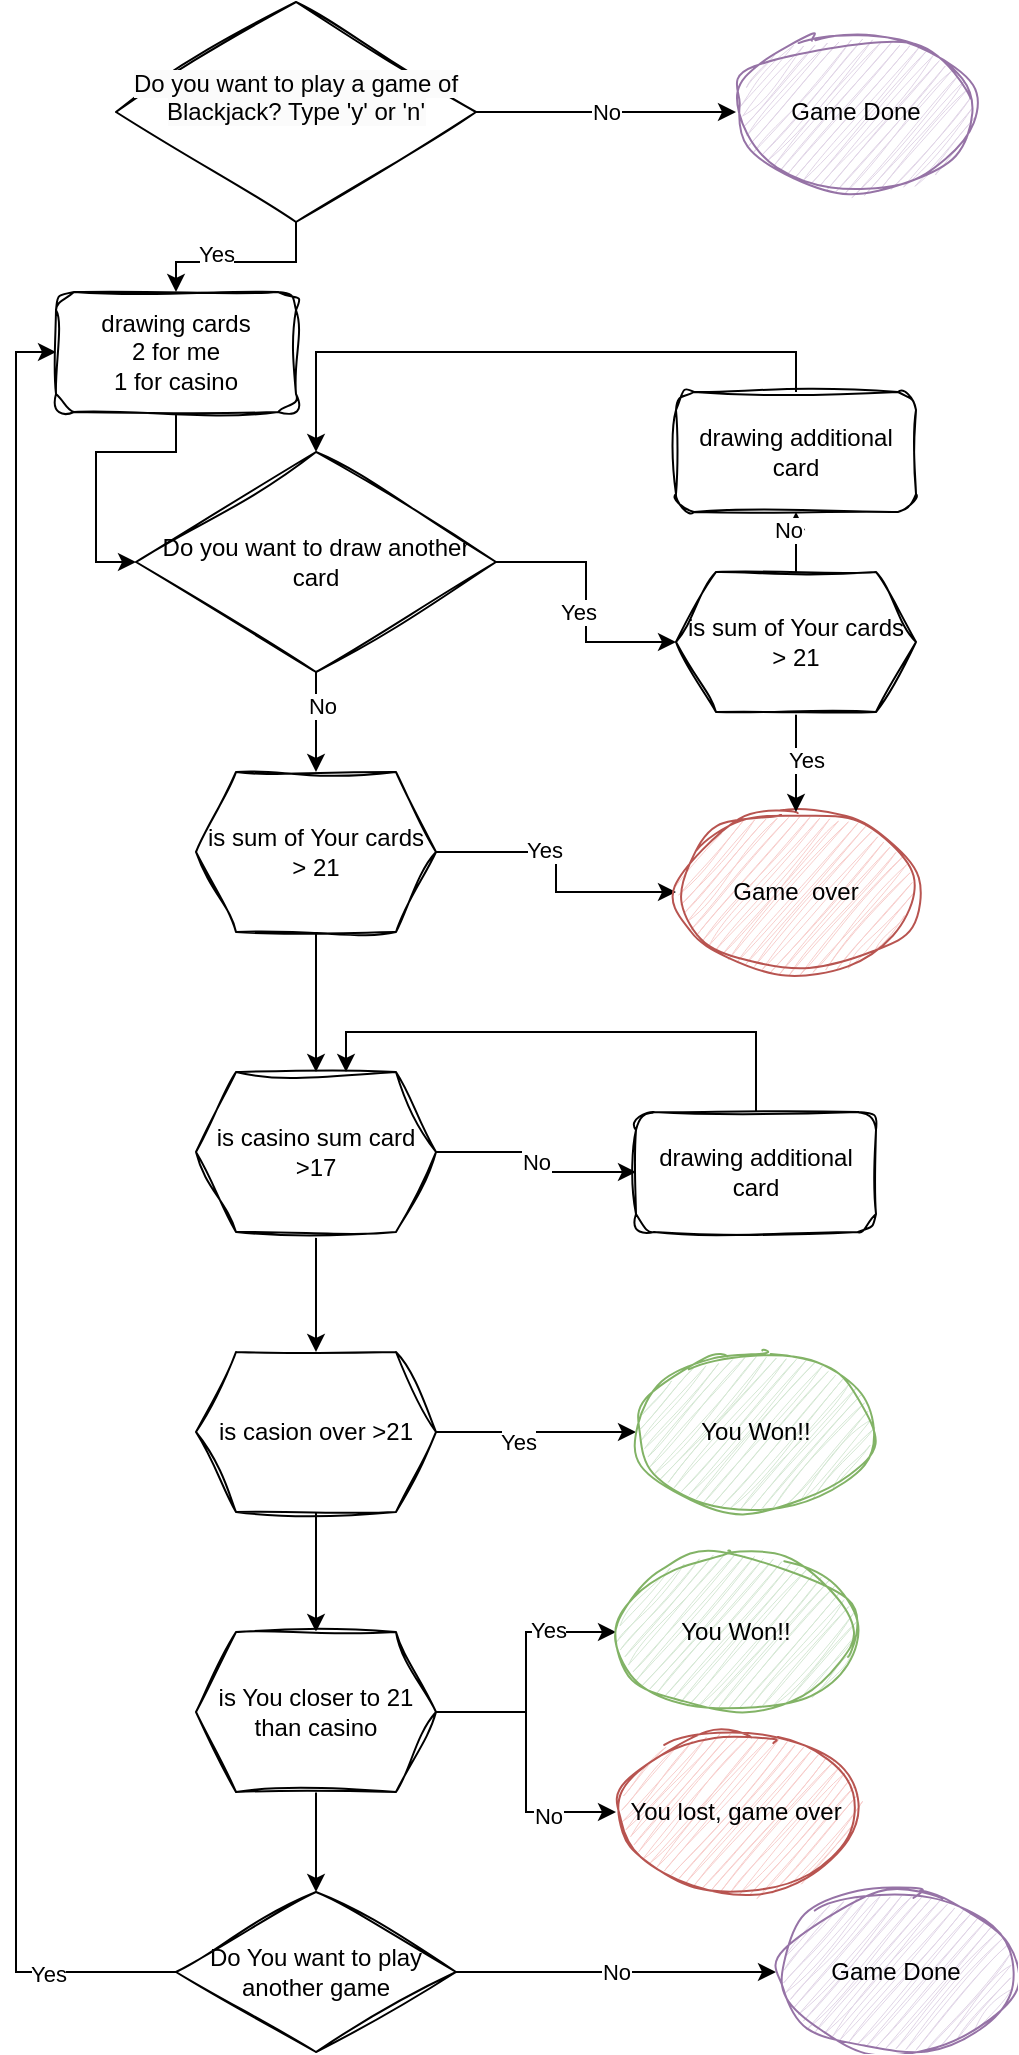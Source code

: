 <mxfile version="22.1.5" type="device">
  <diagram name="Page-1" id="aCiCUywvJL0bk7FQ87Bg">
    <mxGraphModel dx="1434" dy="758" grid="1" gridSize="10" guides="1" tooltips="1" connect="1" arrows="1" fold="1" page="1" pageScale="1" pageWidth="827" pageHeight="1169" math="0" shadow="0">
      <root>
        <mxCell id="0" />
        <mxCell id="1" parent="0" />
        <mxCell id="RYP4-DE4dK7c4bQPlyVr-72" style="edgeStyle=orthogonalEdgeStyle;rounded=0;orthogonalLoop=1;jettySize=auto;html=1;exitX=0.5;exitY=1;exitDx=0;exitDy=0;entryX=0;entryY=0.5;entryDx=0;entryDy=0;" edge="1" parent="1" source="RYP4-DE4dK7c4bQPlyVr-7" target="RYP4-DE4dK7c4bQPlyVr-71">
          <mxGeometry relative="1" as="geometry" />
        </mxCell>
        <mxCell id="RYP4-DE4dK7c4bQPlyVr-7" value="drawing cards&lt;br&gt;2 for me&lt;br&gt;1 for casino" style="rounded=1;whiteSpace=wrap;html=1;sketch=1;curveFitting=1;jiggle=2;" vertex="1" parent="1">
          <mxGeometry x="110" y="150" width="120" height="60" as="geometry" />
        </mxCell>
        <mxCell id="RYP4-DE4dK7c4bQPlyVr-73" style="edgeStyle=orthogonalEdgeStyle;rounded=0;orthogonalLoop=1;jettySize=auto;html=1;exitX=0.5;exitY=0;exitDx=0;exitDy=0;entryX=0.5;entryY=0;entryDx=0;entryDy=0;" edge="1" parent="1" source="RYP4-DE4dK7c4bQPlyVr-13" target="RYP4-DE4dK7c4bQPlyVr-71">
          <mxGeometry relative="1" as="geometry" />
        </mxCell>
        <mxCell id="RYP4-DE4dK7c4bQPlyVr-13" value="drawing additional card" style="rounded=1;whiteSpace=wrap;html=1;sketch=1;curveFitting=1;jiggle=2;" vertex="1" parent="1">
          <mxGeometry x="420" y="200" width="120" height="60" as="geometry" />
        </mxCell>
        <mxCell id="RYP4-DE4dK7c4bQPlyVr-27" style="edgeStyle=orthogonalEdgeStyle;rounded=0;orthogonalLoop=1;jettySize=auto;html=1;exitX=1;exitY=0.5;exitDx=0;exitDy=0;entryX=0;entryY=0.5;entryDx=0;entryDy=0;" edge="1" parent="1" source="RYP4-DE4dK7c4bQPlyVr-22" target="RYP4-DE4dK7c4bQPlyVr-26">
          <mxGeometry relative="1" as="geometry" />
        </mxCell>
        <mxCell id="RYP4-DE4dK7c4bQPlyVr-28" value="Yes" style="edgeLabel;html=1;align=center;verticalAlign=middle;resizable=0;points=[];" vertex="1" connectable="0" parent="RYP4-DE4dK7c4bQPlyVr-27">
          <mxGeometry x="-0.235" y="1" relative="1" as="geometry">
            <mxPoint as="offset" />
          </mxGeometry>
        </mxCell>
        <mxCell id="RYP4-DE4dK7c4bQPlyVr-37" style="edgeStyle=orthogonalEdgeStyle;rounded=0;orthogonalLoop=1;jettySize=auto;html=1;exitX=0.5;exitY=1;exitDx=0;exitDy=0;entryX=0.5;entryY=0;entryDx=0;entryDy=0;" edge="1" parent="1" source="RYP4-DE4dK7c4bQPlyVr-22" target="RYP4-DE4dK7c4bQPlyVr-36">
          <mxGeometry relative="1" as="geometry" />
        </mxCell>
        <mxCell id="RYP4-DE4dK7c4bQPlyVr-22" value="is sum of Your cards &amp;gt; 21" style="shape=hexagon;perimeter=hexagonPerimeter2;whiteSpace=wrap;html=1;fixedSize=1;sketch=1;curveFitting=1;jiggle=2;" vertex="1" parent="1">
          <mxGeometry x="180" y="390" width="120" height="80" as="geometry" />
        </mxCell>
        <mxCell id="RYP4-DE4dK7c4bQPlyVr-25" value="Game Done" style="ellipse;whiteSpace=wrap;html=1;fillColor=#e1d5e7;strokeColor=#9673a6;shadow=0;sketch=1;curveFitting=1;jiggle=2;" vertex="1" parent="1">
          <mxGeometry x="450" y="20" width="120" height="80" as="geometry" />
        </mxCell>
        <mxCell id="RYP4-DE4dK7c4bQPlyVr-26" value="Game&amp;nbsp; over" style="ellipse;whiteSpace=wrap;html=1;fillColor=#f8cecc;strokeColor=#b85450;sketch=1;curveFitting=1;jiggle=2;" vertex="1" parent="1">
          <mxGeometry x="420" y="410" width="120" height="80" as="geometry" />
        </mxCell>
        <mxCell id="RYP4-DE4dK7c4bQPlyVr-32" style="edgeStyle=orthogonalEdgeStyle;rounded=0;orthogonalLoop=1;jettySize=auto;html=1;exitX=0.5;exitY=1;exitDx=0;exitDy=0;entryX=0.5;entryY=0;entryDx=0;entryDy=0;" edge="1" parent="1" source="RYP4-DE4dK7c4bQPlyVr-31" target="RYP4-DE4dK7c4bQPlyVr-26">
          <mxGeometry relative="1" as="geometry" />
        </mxCell>
        <mxCell id="RYP4-DE4dK7c4bQPlyVr-33" value="Yes" style="edgeLabel;html=1;align=center;verticalAlign=middle;resizable=0;points=[];" vertex="1" connectable="0" parent="RYP4-DE4dK7c4bQPlyVr-32">
          <mxGeometry x="-0.033" y="5" relative="1" as="geometry">
            <mxPoint as="offset" />
          </mxGeometry>
        </mxCell>
        <mxCell id="RYP4-DE4dK7c4bQPlyVr-34" style="edgeStyle=orthogonalEdgeStyle;rounded=0;orthogonalLoop=1;jettySize=auto;html=1;exitX=0.5;exitY=0;exitDx=0;exitDy=0;entryX=0.5;entryY=1;entryDx=0;entryDy=0;" edge="1" parent="1" source="RYP4-DE4dK7c4bQPlyVr-31" target="RYP4-DE4dK7c4bQPlyVr-13">
          <mxGeometry relative="1" as="geometry" />
        </mxCell>
        <mxCell id="RYP4-DE4dK7c4bQPlyVr-35" value="No" style="edgeLabel;html=1;align=center;verticalAlign=middle;resizable=0;points=[];" vertex="1" connectable="0" parent="RYP4-DE4dK7c4bQPlyVr-34">
          <mxGeometry x="0.4" y="4" relative="1" as="geometry">
            <mxPoint as="offset" />
          </mxGeometry>
        </mxCell>
        <mxCell id="RYP4-DE4dK7c4bQPlyVr-31" value="is sum of Your cards &amp;gt; 21" style="shape=hexagon;perimeter=hexagonPerimeter2;whiteSpace=wrap;html=1;fixedSize=1;sketch=1;curveFitting=1;jiggle=2;" vertex="1" parent="1">
          <mxGeometry x="420" y="290" width="120" height="70" as="geometry" />
        </mxCell>
        <mxCell id="RYP4-DE4dK7c4bQPlyVr-39" value="No" style="edgeStyle=orthogonalEdgeStyle;rounded=0;orthogonalLoop=1;jettySize=auto;html=1;exitX=1;exitY=0.5;exitDx=0;exitDy=0;entryX=0;entryY=0.5;entryDx=0;entryDy=0;" edge="1" parent="1" source="RYP4-DE4dK7c4bQPlyVr-36" target="RYP4-DE4dK7c4bQPlyVr-38">
          <mxGeometry relative="1" as="geometry" />
        </mxCell>
        <mxCell id="RYP4-DE4dK7c4bQPlyVr-47" style="edgeStyle=orthogonalEdgeStyle;rounded=0;orthogonalLoop=1;jettySize=auto;html=1;exitX=0.5;exitY=1;exitDx=0;exitDy=0;entryX=0.5;entryY=0;entryDx=0;entryDy=0;" edge="1" parent="1" source="RYP4-DE4dK7c4bQPlyVr-36" target="RYP4-DE4dK7c4bQPlyVr-43">
          <mxGeometry relative="1" as="geometry" />
        </mxCell>
        <mxCell id="RYP4-DE4dK7c4bQPlyVr-36" value="is casino sum card &amp;gt;17" style="shape=hexagon;perimeter=hexagonPerimeter2;whiteSpace=wrap;html=1;fixedSize=1;sketch=1;curveFitting=1;jiggle=2;" vertex="1" parent="1">
          <mxGeometry x="180" y="540" width="120" height="80" as="geometry" />
        </mxCell>
        <mxCell id="RYP4-DE4dK7c4bQPlyVr-41" style="edgeStyle=orthogonalEdgeStyle;rounded=0;orthogonalLoop=1;jettySize=auto;html=1;exitX=0.5;exitY=0;exitDx=0;exitDy=0;entryX=0.625;entryY=0;entryDx=0;entryDy=0;" edge="1" parent="1" source="RYP4-DE4dK7c4bQPlyVr-38" target="RYP4-DE4dK7c4bQPlyVr-36">
          <mxGeometry relative="1" as="geometry" />
        </mxCell>
        <mxCell id="RYP4-DE4dK7c4bQPlyVr-38" value="drawing additional card" style="rounded=1;whiteSpace=wrap;html=1;sketch=1;curveFitting=1;jiggle=2;" vertex="1" parent="1">
          <mxGeometry x="400" y="560" width="120" height="60" as="geometry" />
        </mxCell>
        <mxCell id="RYP4-DE4dK7c4bQPlyVr-46" style="edgeStyle=orthogonalEdgeStyle;rounded=0;orthogonalLoop=1;jettySize=auto;html=1;exitX=1;exitY=0.5;exitDx=0;exitDy=0;entryX=0;entryY=0.5;entryDx=0;entryDy=0;" edge="1" parent="1" source="RYP4-DE4dK7c4bQPlyVr-43" target="RYP4-DE4dK7c4bQPlyVr-45">
          <mxGeometry relative="1" as="geometry" />
        </mxCell>
        <mxCell id="RYP4-DE4dK7c4bQPlyVr-48" value="Yes" style="edgeLabel;html=1;align=center;verticalAlign=middle;resizable=0;points=[];" vertex="1" connectable="0" parent="RYP4-DE4dK7c4bQPlyVr-46">
          <mxGeometry x="-0.183" y="-5" relative="1" as="geometry">
            <mxPoint as="offset" />
          </mxGeometry>
        </mxCell>
        <mxCell id="RYP4-DE4dK7c4bQPlyVr-52" style="edgeStyle=orthogonalEdgeStyle;rounded=0;orthogonalLoop=1;jettySize=auto;html=1;exitX=0.5;exitY=1;exitDx=0;exitDy=0;entryX=0.5;entryY=0;entryDx=0;entryDy=0;" edge="1" parent="1" source="RYP4-DE4dK7c4bQPlyVr-43" target="RYP4-DE4dK7c4bQPlyVr-51">
          <mxGeometry relative="1" as="geometry" />
        </mxCell>
        <mxCell id="RYP4-DE4dK7c4bQPlyVr-43" value="is casion over &amp;gt;21" style="shape=hexagon;perimeter=hexagonPerimeter2;whiteSpace=wrap;html=1;fixedSize=1;sketch=1;curveFitting=1;jiggle=2;" vertex="1" parent="1">
          <mxGeometry x="180" y="680" width="120" height="80" as="geometry" />
        </mxCell>
        <mxCell id="RYP4-DE4dK7c4bQPlyVr-45" value="You Won!!" style="ellipse;whiteSpace=wrap;html=1;fillColor=#d5e8d4;strokeColor=#82b366;shadow=0;sketch=1;curveFitting=1;jiggle=2;" vertex="1" parent="1">
          <mxGeometry x="400" y="680" width="120" height="80" as="geometry" />
        </mxCell>
        <mxCell id="RYP4-DE4dK7c4bQPlyVr-56" style="edgeStyle=orthogonalEdgeStyle;rounded=0;orthogonalLoop=1;jettySize=auto;html=1;exitX=1;exitY=0.5;exitDx=0;exitDy=0;entryX=0;entryY=0.5;entryDx=0;entryDy=0;" edge="1" parent="1" source="RYP4-DE4dK7c4bQPlyVr-51" target="RYP4-DE4dK7c4bQPlyVr-53">
          <mxGeometry relative="1" as="geometry" />
        </mxCell>
        <mxCell id="RYP4-DE4dK7c4bQPlyVr-58" value="Yes" style="edgeLabel;html=1;align=center;verticalAlign=middle;resizable=0;points=[];" vertex="1" connectable="0" parent="RYP4-DE4dK7c4bQPlyVr-56">
          <mxGeometry x="0.477" y="1" relative="1" as="geometry">
            <mxPoint as="offset" />
          </mxGeometry>
        </mxCell>
        <mxCell id="RYP4-DE4dK7c4bQPlyVr-57" style="edgeStyle=orthogonalEdgeStyle;rounded=0;orthogonalLoop=1;jettySize=auto;html=1;exitX=1;exitY=0.5;exitDx=0;exitDy=0;entryX=0;entryY=0.5;entryDx=0;entryDy=0;" edge="1" parent="1" source="RYP4-DE4dK7c4bQPlyVr-51" target="RYP4-DE4dK7c4bQPlyVr-55">
          <mxGeometry relative="1" as="geometry" />
        </mxCell>
        <mxCell id="RYP4-DE4dK7c4bQPlyVr-59" value="No" style="edgeLabel;html=1;align=center;verticalAlign=middle;resizable=0;points=[];" vertex="1" connectable="0" parent="RYP4-DE4dK7c4bQPlyVr-57">
          <mxGeometry x="0.514" y="-2" relative="1" as="geometry">
            <mxPoint as="offset" />
          </mxGeometry>
        </mxCell>
        <mxCell id="RYP4-DE4dK7c4bQPlyVr-80" style="edgeStyle=orthogonalEdgeStyle;rounded=0;orthogonalLoop=1;jettySize=auto;html=1;exitX=0.5;exitY=1;exitDx=0;exitDy=0;entryX=0.5;entryY=0;entryDx=0;entryDy=0;" edge="1" parent="1" source="RYP4-DE4dK7c4bQPlyVr-51" target="RYP4-DE4dK7c4bQPlyVr-78">
          <mxGeometry relative="1" as="geometry" />
        </mxCell>
        <mxCell id="RYP4-DE4dK7c4bQPlyVr-51" value="is You closer to 21 than casino" style="shape=hexagon;perimeter=hexagonPerimeter2;whiteSpace=wrap;html=1;fixedSize=1;sketch=1;curveFitting=1;jiggle=2;" vertex="1" parent="1">
          <mxGeometry x="180" y="820" width="120" height="80" as="geometry" />
        </mxCell>
        <mxCell id="RYP4-DE4dK7c4bQPlyVr-53" value="You Won!!" style="ellipse;whiteSpace=wrap;html=1;fillColor=#d5e8d4;strokeColor=#82b366;shadow=0;sketch=1;curveFitting=1;jiggle=2;" vertex="1" parent="1">
          <mxGeometry x="390" y="780" width="120" height="80" as="geometry" />
        </mxCell>
        <mxCell id="RYP4-DE4dK7c4bQPlyVr-55" value="You lost, game over" style="ellipse;whiteSpace=wrap;html=1;fillColor=#f8cecc;strokeColor=#b85450;sketch=1;curveFitting=1;jiggle=2;" vertex="1" parent="1">
          <mxGeometry x="390" y="870" width="120" height="80" as="geometry" />
        </mxCell>
        <mxCell id="RYP4-DE4dK7c4bQPlyVr-67" value="No" style="edgeStyle=orthogonalEdgeStyle;rounded=0;orthogonalLoop=1;jettySize=auto;html=1;exitX=1;exitY=0.5;exitDx=0;exitDy=0;entryX=0;entryY=0.5;entryDx=0;entryDy=0;" edge="1" parent="1" source="RYP4-DE4dK7c4bQPlyVr-64" target="RYP4-DE4dK7c4bQPlyVr-25">
          <mxGeometry relative="1" as="geometry" />
        </mxCell>
        <mxCell id="RYP4-DE4dK7c4bQPlyVr-69" style="edgeStyle=orthogonalEdgeStyle;rounded=0;orthogonalLoop=1;jettySize=auto;html=1;exitX=0.5;exitY=1;exitDx=0;exitDy=0;entryX=0.5;entryY=0;entryDx=0;entryDy=0;" edge="1" parent="1" source="RYP4-DE4dK7c4bQPlyVr-64" target="RYP4-DE4dK7c4bQPlyVr-7">
          <mxGeometry relative="1" as="geometry" />
        </mxCell>
        <mxCell id="RYP4-DE4dK7c4bQPlyVr-70" value="Yes" style="edgeLabel;html=1;align=center;verticalAlign=middle;resizable=0;points=[];" vertex="1" connectable="0" parent="RYP4-DE4dK7c4bQPlyVr-69">
          <mxGeometry x="0.27" y="-4" relative="1" as="geometry">
            <mxPoint as="offset" />
          </mxGeometry>
        </mxCell>
        <mxCell id="RYP4-DE4dK7c4bQPlyVr-64" value="&#xa;&lt;span style=&quot;color: rgb(0, 0, 0); font-family: Helvetica; font-size: 12px; font-style: normal; font-variant-ligatures: normal; font-variant-caps: normal; font-weight: 400; letter-spacing: normal; orphans: 2; text-align: center; text-indent: 0px; text-transform: none; widows: 2; word-spacing: 0px; -webkit-text-stroke-width: 0px; background-color: rgb(251, 251, 251); text-decoration-thickness: initial; text-decoration-style: initial; text-decoration-color: initial; float: none; display: inline !important;&quot;&gt;Do you want to play a game of Blackjack? Type &#39;y&#39; or &#39;n&#39;&lt;/span&gt;&#xa;&#xa;" style="rhombus;whiteSpace=wrap;html=1;rounded=0;sketch=1;curveFitting=1;jiggle=2;" vertex="1" parent="1">
          <mxGeometry x="140" y="5" width="180" height="110" as="geometry" />
        </mxCell>
        <mxCell id="RYP4-DE4dK7c4bQPlyVr-74" style="edgeStyle=orthogonalEdgeStyle;rounded=0;orthogonalLoop=1;jettySize=auto;html=1;exitX=1;exitY=0.5;exitDx=0;exitDy=0;entryX=0;entryY=0.5;entryDx=0;entryDy=0;" edge="1" parent="1" source="RYP4-DE4dK7c4bQPlyVr-71" target="RYP4-DE4dK7c4bQPlyVr-31">
          <mxGeometry relative="1" as="geometry" />
        </mxCell>
        <mxCell id="RYP4-DE4dK7c4bQPlyVr-76" value="Yes" style="edgeLabel;html=1;align=center;verticalAlign=middle;resizable=0;points=[];" vertex="1" connectable="0" parent="RYP4-DE4dK7c4bQPlyVr-74">
          <mxGeometry x="0.067" y="-4" relative="1" as="geometry">
            <mxPoint as="offset" />
          </mxGeometry>
        </mxCell>
        <mxCell id="RYP4-DE4dK7c4bQPlyVr-75" style="edgeStyle=orthogonalEdgeStyle;rounded=0;orthogonalLoop=1;jettySize=auto;html=1;exitX=0.5;exitY=1;exitDx=0;exitDy=0;entryX=0.5;entryY=0;entryDx=0;entryDy=0;" edge="1" parent="1" source="RYP4-DE4dK7c4bQPlyVr-71" target="RYP4-DE4dK7c4bQPlyVr-22">
          <mxGeometry relative="1" as="geometry" />
        </mxCell>
        <mxCell id="RYP4-DE4dK7c4bQPlyVr-77" value="No" style="edgeLabel;html=1;align=center;verticalAlign=middle;resizable=0;points=[];" vertex="1" connectable="0" parent="RYP4-DE4dK7c4bQPlyVr-75">
          <mxGeometry x="-0.333" y="3" relative="1" as="geometry">
            <mxPoint as="offset" />
          </mxGeometry>
        </mxCell>
        <mxCell id="RYP4-DE4dK7c4bQPlyVr-71" value="Do you want to draw another card" style="rhombus;whiteSpace=wrap;html=1;rounded=0;sketch=1;curveFitting=1;jiggle=2;" vertex="1" parent="1">
          <mxGeometry x="150" y="230" width="180" height="110" as="geometry" />
        </mxCell>
        <mxCell id="RYP4-DE4dK7c4bQPlyVr-82" value="No" style="edgeStyle=orthogonalEdgeStyle;rounded=0;orthogonalLoop=1;jettySize=auto;html=1;exitX=1;exitY=0.5;exitDx=0;exitDy=0;entryX=0;entryY=0.5;entryDx=0;entryDy=0;" edge="1" parent="1" source="RYP4-DE4dK7c4bQPlyVr-78" target="RYP4-DE4dK7c4bQPlyVr-81">
          <mxGeometry relative="1" as="geometry" />
        </mxCell>
        <mxCell id="RYP4-DE4dK7c4bQPlyVr-83" style="edgeStyle=orthogonalEdgeStyle;rounded=0;orthogonalLoop=1;jettySize=auto;html=1;exitX=0;exitY=0.5;exitDx=0;exitDy=0;entryX=0;entryY=0.5;entryDx=0;entryDy=0;" edge="1" parent="1" source="RYP4-DE4dK7c4bQPlyVr-78" target="RYP4-DE4dK7c4bQPlyVr-7">
          <mxGeometry relative="1" as="geometry" />
        </mxCell>
        <mxCell id="RYP4-DE4dK7c4bQPlyVr-84" value="Yes" style="edgeLabel;html=1;align=center;verticalAlign=middle;resizable=0;points=[];" vertex="1" connectable="0" parent="RYP4-DE4dK7c4bQPlyVr-83">
          <mxGeometry x="-0.859" y="1" relative="1" as="geometry">
            <mxPoint as="offset" />
          </mxGeometry>
        </mxCell>
        <mxCell id="RYP4-DE4dK7c4bQPlyVr-78" value="Do You want to play another game" style="rhombus;whiteSpace=wrap;html=1;sketch=1;curveFitting=1;jiggle=2;" vertex="1" parent="1">
          <mxGeometry x="170" y="950" width="140" height="80" as="geometry" />
        </mxCell>
        <mxCell id="RYP4-DE4dK7c4bQPlyVr-81" value="Game Done" style="ellipse;whiteSpace=wrap;html=1;fillColor=#e1d5e7;strokeColor=#9673a6;shadow=0;sketch=1;curveFitting=1;jiggle=2;" vertex="1" parent="1">
          <mxGeometry x="470" y="950" width="120" height="80" as="geometry" />
        </mxCell>
      </root>
    </mxGraphModel>
  </diagram>
</mxfile>
